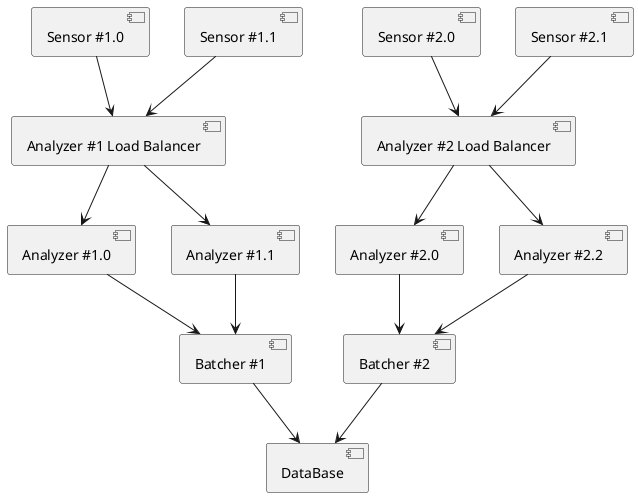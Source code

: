 @startuml

[DataBase] as DB
[Analyzer #1 Load Balancer] as A1LB
[Analyzer #2 Load Balancer] as A2LB

[Sensor #1.0] --> A1LB
[Sensor #1.1] --> A1LB
[Sensor #2.0] --> A2LB
[Sensor #2.1] --> A2LB

A1LB --> [Analyzer #1.0]
A1LB --> [Analyzer #1.1]
A2LB --> [Analyzer #2.0]
A2LB --> [Analyzer #2.2]

[Analyzer #1.0] --> [Batcher #1]
[Analyzer #1.1] --> [Batcher #1]
[Analyzer #2.0] --> [Batcher #2]
[Analyzer #2.2] --> [Batcher #2]

[Batcher #1] --> DB
[Batcher #2] --> DB

@enduml